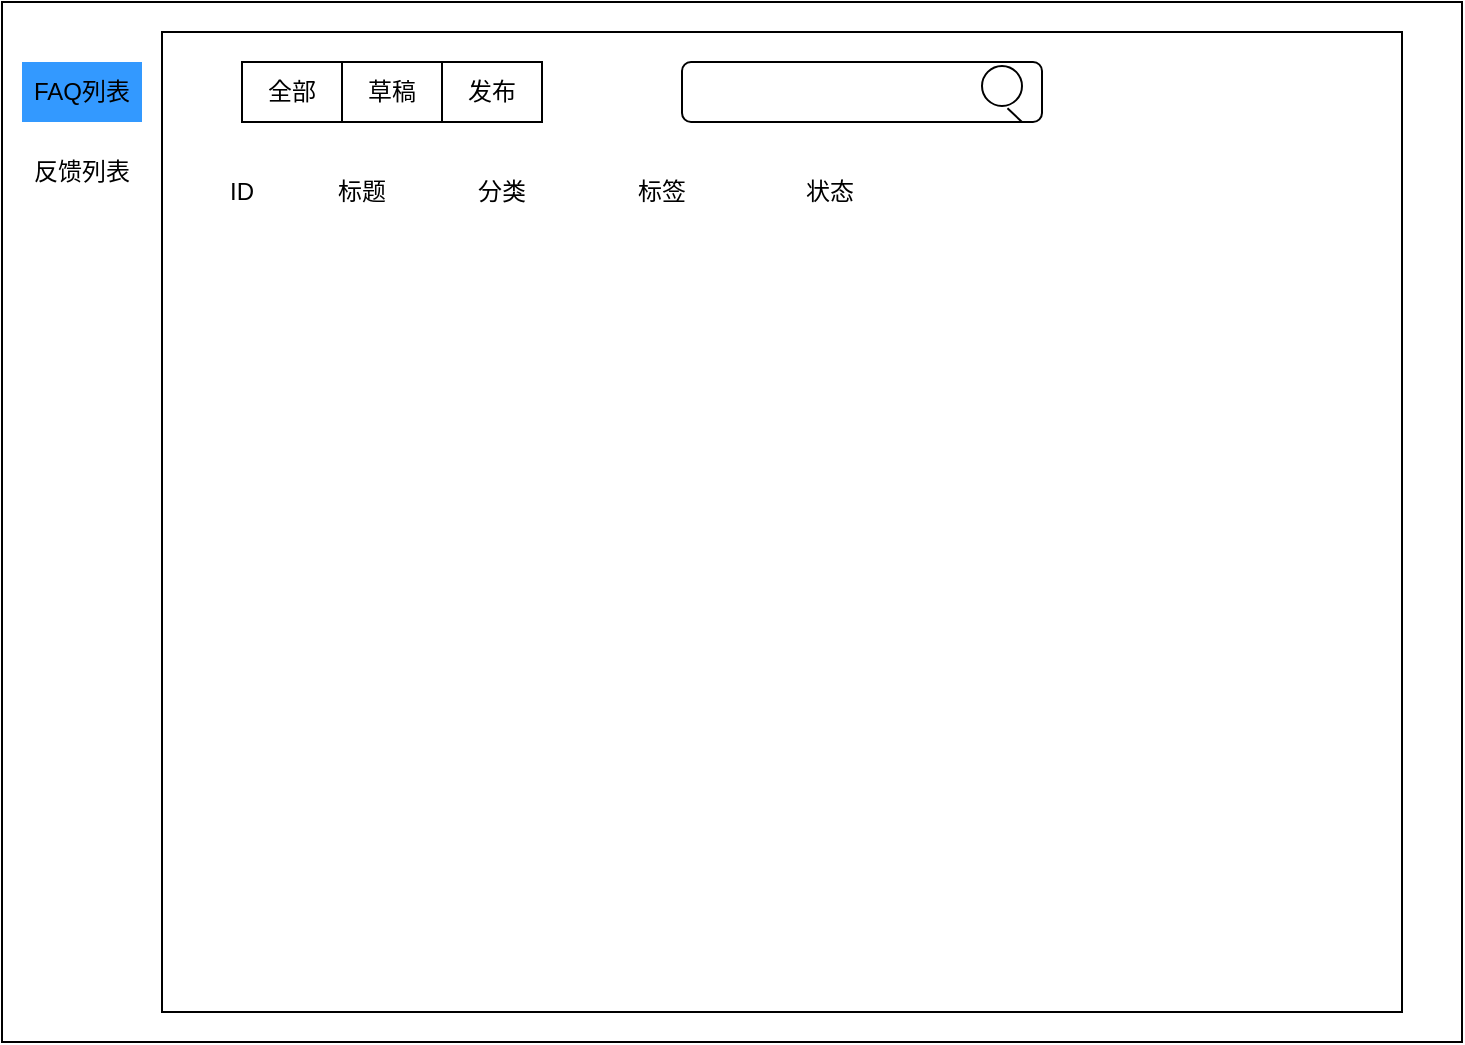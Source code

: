 <mxfile version="24.2.3" type="github">
  <diagram name="第 1 页" id="4bV1xW46nVY4Pf9X2hRi">
    <mxGraphModel dx="1535" dy="838" grid="1" gridSize="10" guides="1" tooltips="1" connect="1" arrows="1" fold="1" page="1" pageScale="1" pageWidth="827" pageHeight="1169" math="0" shadow="0">
      <root>
        <mxCell id="0" />
        <mxCell id="1" parent="0" />
        <mxCell id="X1Csc4AVLxiHJh4jynjV-7" value="" style="rounded=0;whiteSpace=wrap;html=1;" vertex="1" parent="1">
          <mxGeometry x="30" y="80" width="730" height="520" as="geometry" />
        </mxCell>
        <mxCell id="X1Csc4AVLxiHJh4jynjV-3" value="FAQ列表" style="text;html=1;align=center;verticalAlign=middle;whiteSpace=wrap;rounded=0;fillColor=#3399FF;" vertex="1" parent="1">
          <mxGeometry x="40" y="110" width="60" height="30" as="geometry" />
        </mxCell>
        <mxCell id="X1Csc4AVLxiHJh4jynjV-4" value="反馈列表" style="text;html=1;align=center;verticalAlign=middle;whiteSpace=wrap;rounded=0;" vertex="1" parent="1">
          <mxGeometry x="40" y="150" width="60" height="30" as="geometry" />
        </mxCell>
        <mxCell id="X1Csc4AVLxiHJh4jynjV-5" value="" style="rounded=0;whiteSpace=wrap;html=1;" vertex="1" parent="1">
          <mxGeometry x="110" y="95" width="620" height="490" as="geometry" />
        </mxCell>
        <mxCell id="X1Csc4AVLxiHJh4jynjV-6" value="全部" style="rounded=0;whiteSpace=wrap;html=1;" vertex="1" parent="1">
          <mxGeometry x="150" y="110" width="50" height="30" as="geometry" />
        </mxCell>
        <mxCell id="X1Csc4AVLxiHJh4jynjV-8" value="草稿" style="rounded=0;whiteSpace=wrap;html=1;" vertex="1" parent="1">
          <mxGeometry x="200" y="110" width="50" height="30" as="geometry" />
        </mxCell>
        <mxCell id="X1Csc4AVLxiHJh4jynjV-9" value="发布" style="rounded=0;whiteSpace=wrap;html=1;" vertex="1" parent="1">
          <mxGeometry x="250" y="110" width="50" height="30" as="geometry" />
        </mxCell>
        <mxCell id="X1Csc4AVLxiHJh4jynjV-10" value="" style="rounded=1;whiteSpace=wrap;html=1;align=center;verticalAlign=middle;fontFamily=Helvetica;fontSize=12;fontColor=default;fillColor=none;gradientColor=none;" vertex="1" parent="1">
          <mxGeometry x="370" y="110" width="180" height="30" as="geometry" />
        </mxCell>
        <mxCell id="X1Csc4AVLxiHJh4jynjV-12" value="" style="ellipse;whiteSpace=wrap;html=1;aspect=fixed;rounded=0;align=center;verticalAlign=middle;fontFamily=Helvetica;fontSize=12;fontColor=default;fillColor=none;gradientColor=none;" vertex="1" parent="1">
          <mxGeometry x="520" y="112" width="20" height="20" as="geometry" />
        </mxCell>
        <mxCell id="X1Csc4AVLxiHJh4jynjV-13" value="" style="endArrow=none;html=1;rounded=0;fontFamily=Helvetica;fontSize=12;fontColor=default;entryX=0.677;entryY=0.286;entryDx=0;entryDy=0;entryPerimeter=0;" edge="1" parent="1">
          <mxGeometry width="50" height="50" relative="1" as="geometry">
            <mxPoint x="540" y="140" as="sourcePoint" />
            <mxPoint x="532.74" y="133.14" as="targetPoint" />
          </mxGeometry>
        </mxCell>
        <mxCell id="X1Csc4AVLxiHJh4jynjV-14" value="ID" style="text;html=1;align=center;verticalAlign=middle;whiteSpace=wrap;rounded=0;fontFamily=Helvetica;fontSize=12;fontColor=default;" vertex="1" parent="1">
          <mxGeometry x="120" y="160" width="60" height="30" as="geometry" />
        </mxCell>
        <mxCell id="X1Csc4AVLxiHJh4jynjV-15" value="标题" style="text;html=1;align=center;verticalAlign=middle;whiteSpace=wrap;rounded=0;fontFamily=Helvetica;fontSize=12;fontColor=default;" vertex="1" parent="1">
          <mxGeometry x="180" y="160" width="60" height="30" as="geometry" />
        </mxCell>
        <mxCell id="X1Csc4AVLxiHJh4jynjV-16" value="分类" style="text;html=1;align=center;verticalAlign=middle;whiteSpace=wrap;rounded=0;fontFamily=Helvetica;fontSize=12;fontColor=default;" vertex="1" parent="1">
          <mxGeometry x="250" y="160" width="60" height="30" as="geometry" />
        </mxCell>
        <mxCell id="X1Csc4AVLxiHJh4jynjV-17" value="标签" style="text;html=1;align=center;verticalAlign=middle;whiteSpace=wrap;rounded=0;fontFamily=Helvetica;fontSize=12;fontColor=default;" vertex="1" parent="1">
          <mxGeometry x="330" y="160" width="60" height="30" as="geometry" />
        </mxCell>
        <mxCell id="X1Csc4AVLxiHJh4jynjV-18" value="状态" style="text;html=1;align=center;verticalAlign=middle;whiteSpace=wrap;rounded=0;fontFamily=Helvetica;fontSize=12;fontColor=default;" vertex="1" parent="1">
          <mxGeometry x="413.5" y="160" width="60" height="30" as="geometry" />
        </mxCell>
      </root>
    </mxGraphModel>
  </diagram>
</mxfile>
